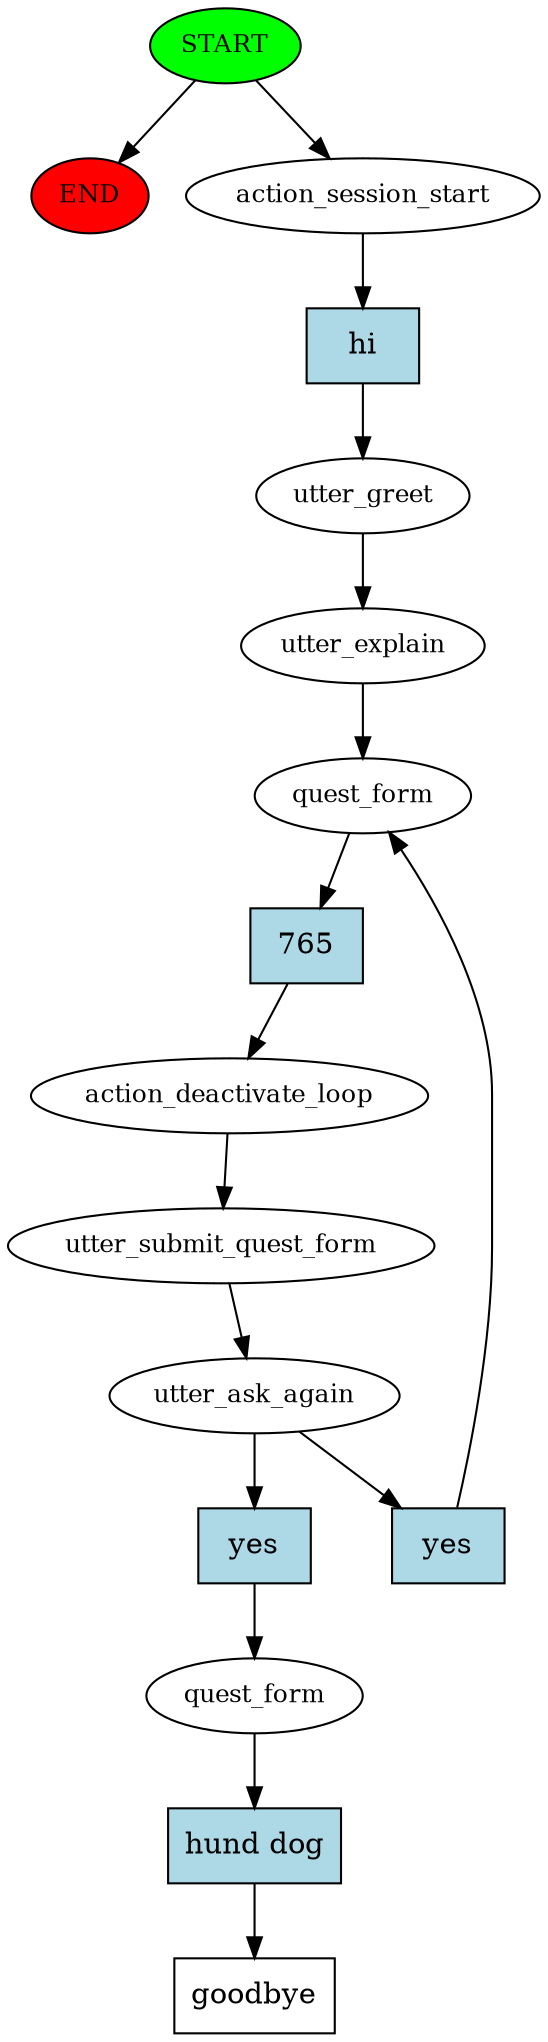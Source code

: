 digraph  {
0 [class="start active", fillcolor=green, fontsize=12, label=START, style=filled];
"-1" [class=end, fillcolor=red, fontsize=12, label=END, style=filled];
1 [class=active, fontsize=12, label=action_session_start];
2 [class=active, fontsize=12, label=utter_greet];
3 [class=active, fontsize=12, label=utter_explain];
4 [class=active, fontsize=12, label=quest_form];
5 [class=active, fontsize=12, label=action_deactivate_loop];
6 [class=active, fontsize=12, label=utter_submit_quest_form];
7 [class=active, fontsize=12, label=utter_ask_again];
12 [class=active, fontsize=12, label=quest_form];
13 [class="intent dashed active", label=goodbye, shape=rect];
14 [class="intent active", fillcolor=lightblue, label=hi, shape=rect, style=filled];
15 [class="intent active", fillcolor=lightblue, label=765, shape=rect, style=filled];
16 [class="intent active", fillcolor=lightblue, label=yes, shape=rect, style=filled];
17 [class="intent active", fillcolor=lightblue, label=yes, shape=rect, style=filled];
18 [class="intent active", fillcolor=lightblue, label="hund dog", shape=rect, style=filled];
0 -> "-1"  [class="", key=NONE, label=""];
0 -> 1  [class=active, key=NONE, label=""];
1 -> 14  [class=active, key=0];
2 -> 3  [class=active, key=NONE, label=""];
3 -> 4  [class=active, key=NONE, label=""];
4 -> 15  [class=active, key=0];
5 -> 6  [class=active, key=NONE, label=""];
6 -> 7  [class=active, key=NONE, label=""];
7 -> 16  [class=active, key=0];
7 -> 17  [class=active, key=0];
12 -> 18  [class=active, key=0];
14 -> 2  [class=active, key=0];
15 -> 5  [class=active, key=0];
16 -> 4  [class=active, key=0];
17 -> 12  [class=active, key=0];
18 -> 13  [class=active, key=0];
}
